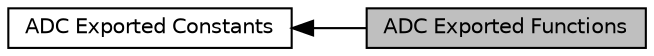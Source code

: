 digraph "ADC Exported Functions"
{
  edge [fontname="Helvetica",fontsize="10",labelfontname="Helvetica",labelfontsize="10"];
  node [fontname="Helvetica",fontsize="10",shape=box];
  rankdir=LR;
  Node2 [label="ADC Exported Constants",height=0.2,width=0.4,color="black", fillcolor="white", style="filled",URL="$d0/d1d/group___n_a_n_o100___a_d_c___e_x_p_o_r_t_e_d___c_o_n_s_t_a_n_t_s.html",tooltip=" "];
  Node1 [label="ADC Exported Functions",height=0.2,width=0.4,color="black", fillcolor="grey75", style="filled", fontcolor="black",tooltip=" "];
  Node2->Node1 [shape=plaintext, dir="back", style="solid"];
}
